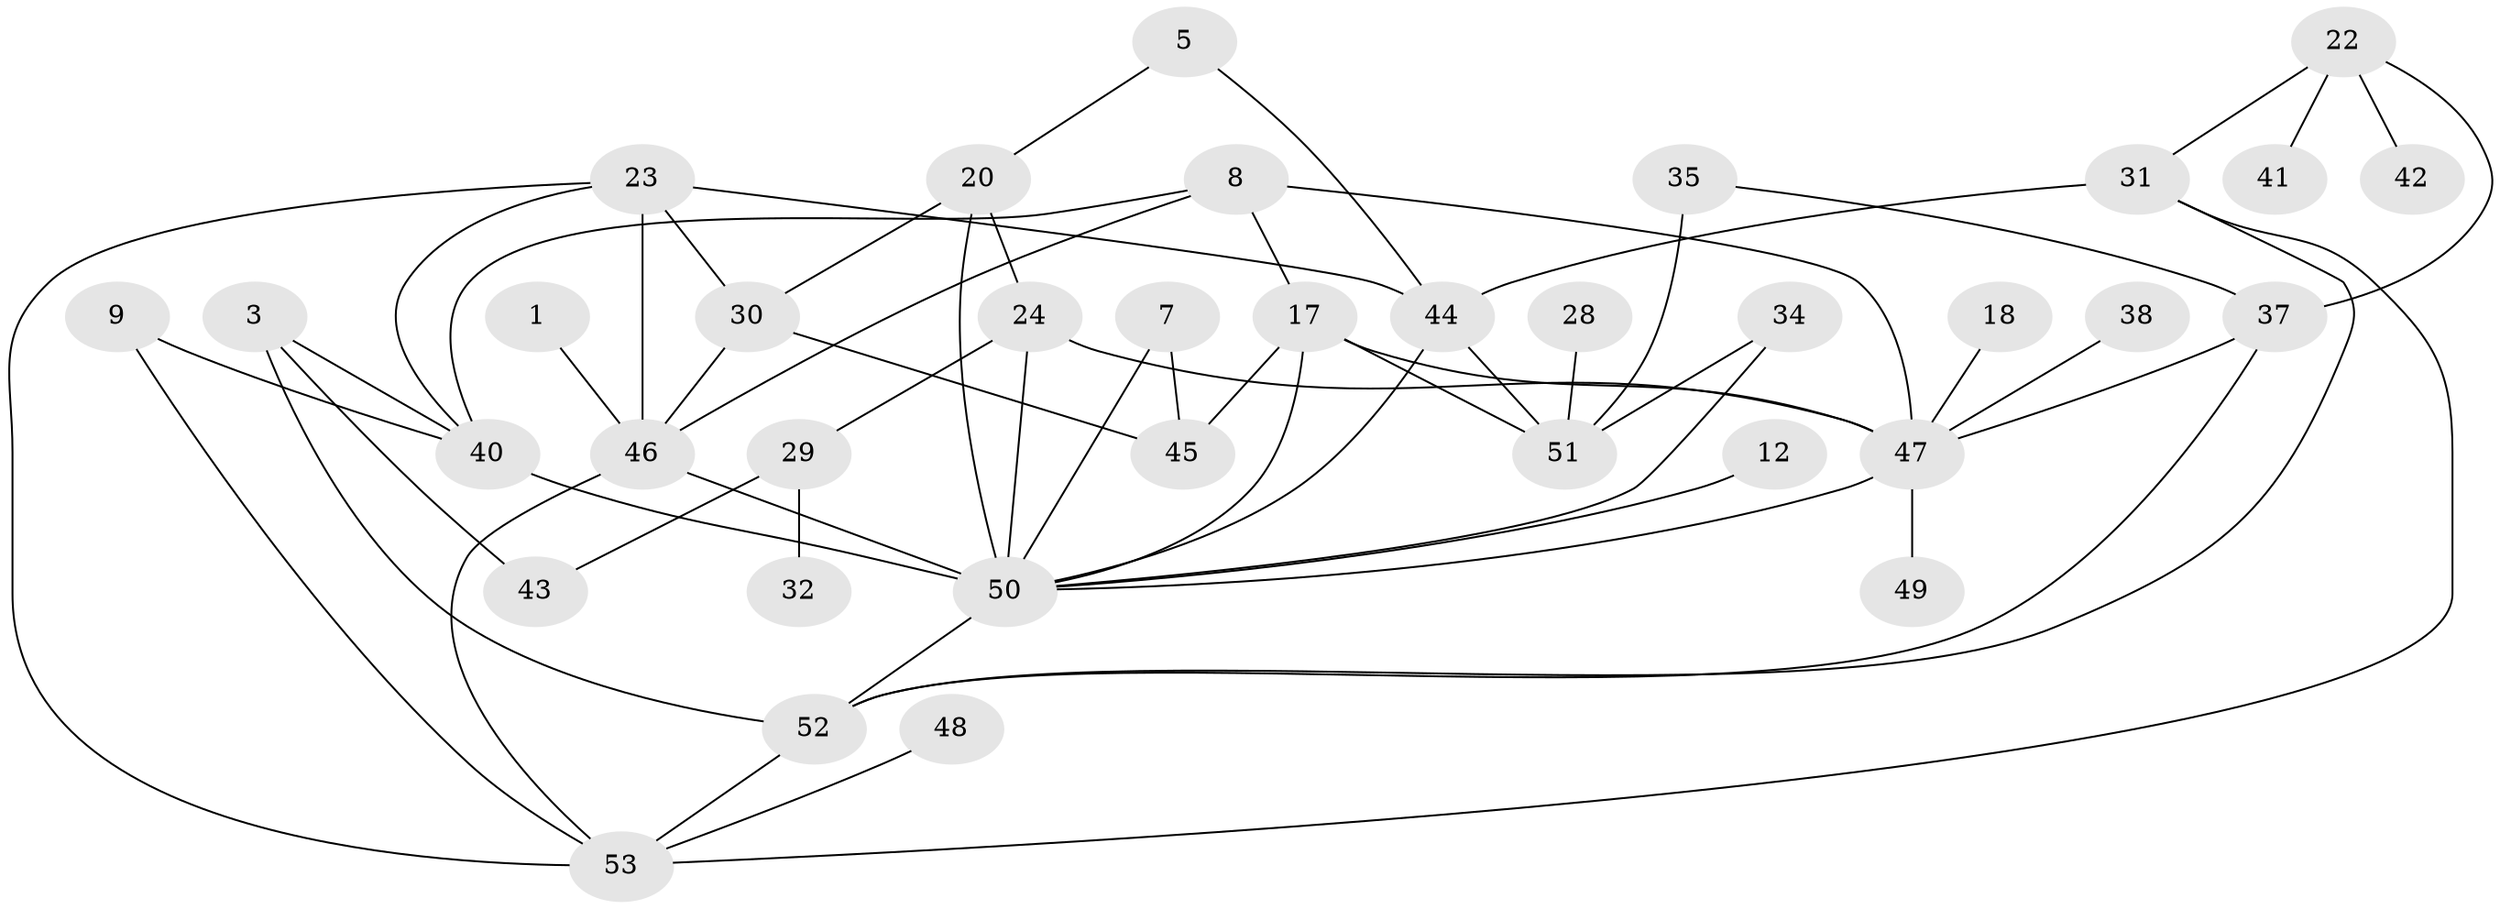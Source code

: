 // original degree distribution, {2: 0.22727272727272727, 4: 0.12878787878787878, 5: 0.03787878787878788, 3: 0.2196969696969697, 1: 0.25757575757575757, 7: 0.015151515151515152, 0: 0.10606060606060606, 6: 0.007575757575757576}
// Generated by graph-tools (version 1.1) at 2025/35/03/04/25 23:35:57]
// undirected, 36 vertices, 60 edges
graph export_dot {
  node [color=gray90,style=filled];
  1;
  3;
  5;
  7;
  8;
  9;
  12;
  17;
  18;
  20;
  22;
  23;
  24;
  28;
  29;
  30;
  31;
  32;
  34;
  35;
  37;
  38;
  40;
  41;
  42;
  43;
  44;
  45;
  46;
  47;
  48;
  49;
  50;
  51;
  52;
  53;
  1 -- 46 [weight=1.0];
  3 -- 40 [weight=1.0];
  3 -- 43 [weight=1.0];
  3 -- 52 [weight=1.0];
  5 -- 20 [weight=1.0];
  5 -- 44 [weight=1.0];
  7 -- 45 [weight=1.0];
  7 -- 50 [weight=1.0];
  8 -- 17 [weight=1.0];
  8 -- 40 [weight=1.0];
  8 -- 46 [weight=1.0];
  8 -- 47 [weight=1.0];
  9 -- 40 [weight=1.0];
  9 -- 53 [weight=2.0];
  12 -- 50 [weight=1.0];
  17 -- 45 [weight=1.0];
  17 -- 47 [weight=1.0];
  17 -- 50 [weight=1.0];
  17 -- 51 [weight=1.0];
  18 -- 47 [weight=1.0];
  20 -- 24 [weight=1.0];
  20 -- 30 [weight=1.0];
  20 -- 50 [weight=1.0];
  22 -- 31 [weight=1.0];
  22 -- 37 [weight=1.0];
  22 -- 41 [weight=1.0];
  22 -- 42 [weight=1.0];
  23 -- 30 [weight=1.0];
  23 -- 40 [weight=1.0];
  23 -- 44 [weight=1.0];
  23 -- 46 [weight=2.0];
  23 -- 53 [weight=1.0];
  24 -- 29 [weight=1.0];
  24 -- 47 [weight=1.0];
  24 -- 50 [weight=1.0];
  28 -- 51 [weight=1.0];
  29 -- 32 [weight=1.0];
  29 -- 43 [weight=1.0];
  30 -- 45 [weight=1.0];
  30 -- 46 [weight=1.0];
  31 -- 44 [weight=1.0];
  31 -- 52 [weight=1.0];
  31 -- 53 [weight=1.0];
  34 -- 50 [weight=1.0];
  34 -- 51 [weight=1.0];
  35 -- 37 [weight=1.0];
  35 -- 51 [weight=2.0];
  37 -- 47 [weight=1.0];
  37 -- 52 [weight=1.0];
  38 -- 47 [weight=1.0];
  40 -- 50 [weight=2.0];
  44 -- 50 [weight=1.0];
  44 -- 51 [weight=1.0];
  46 -- 50 [weight=1.0];
  46 -- 53 [weight=1.0];
  47 -- 49 [weight=1.0];
  47 -- 50 [weight=1.0];
  48 -- 53 [weight=1.0];
  50 -- 52 [weight=2.0];
  52 -- 53 [weight=2.0];
}
